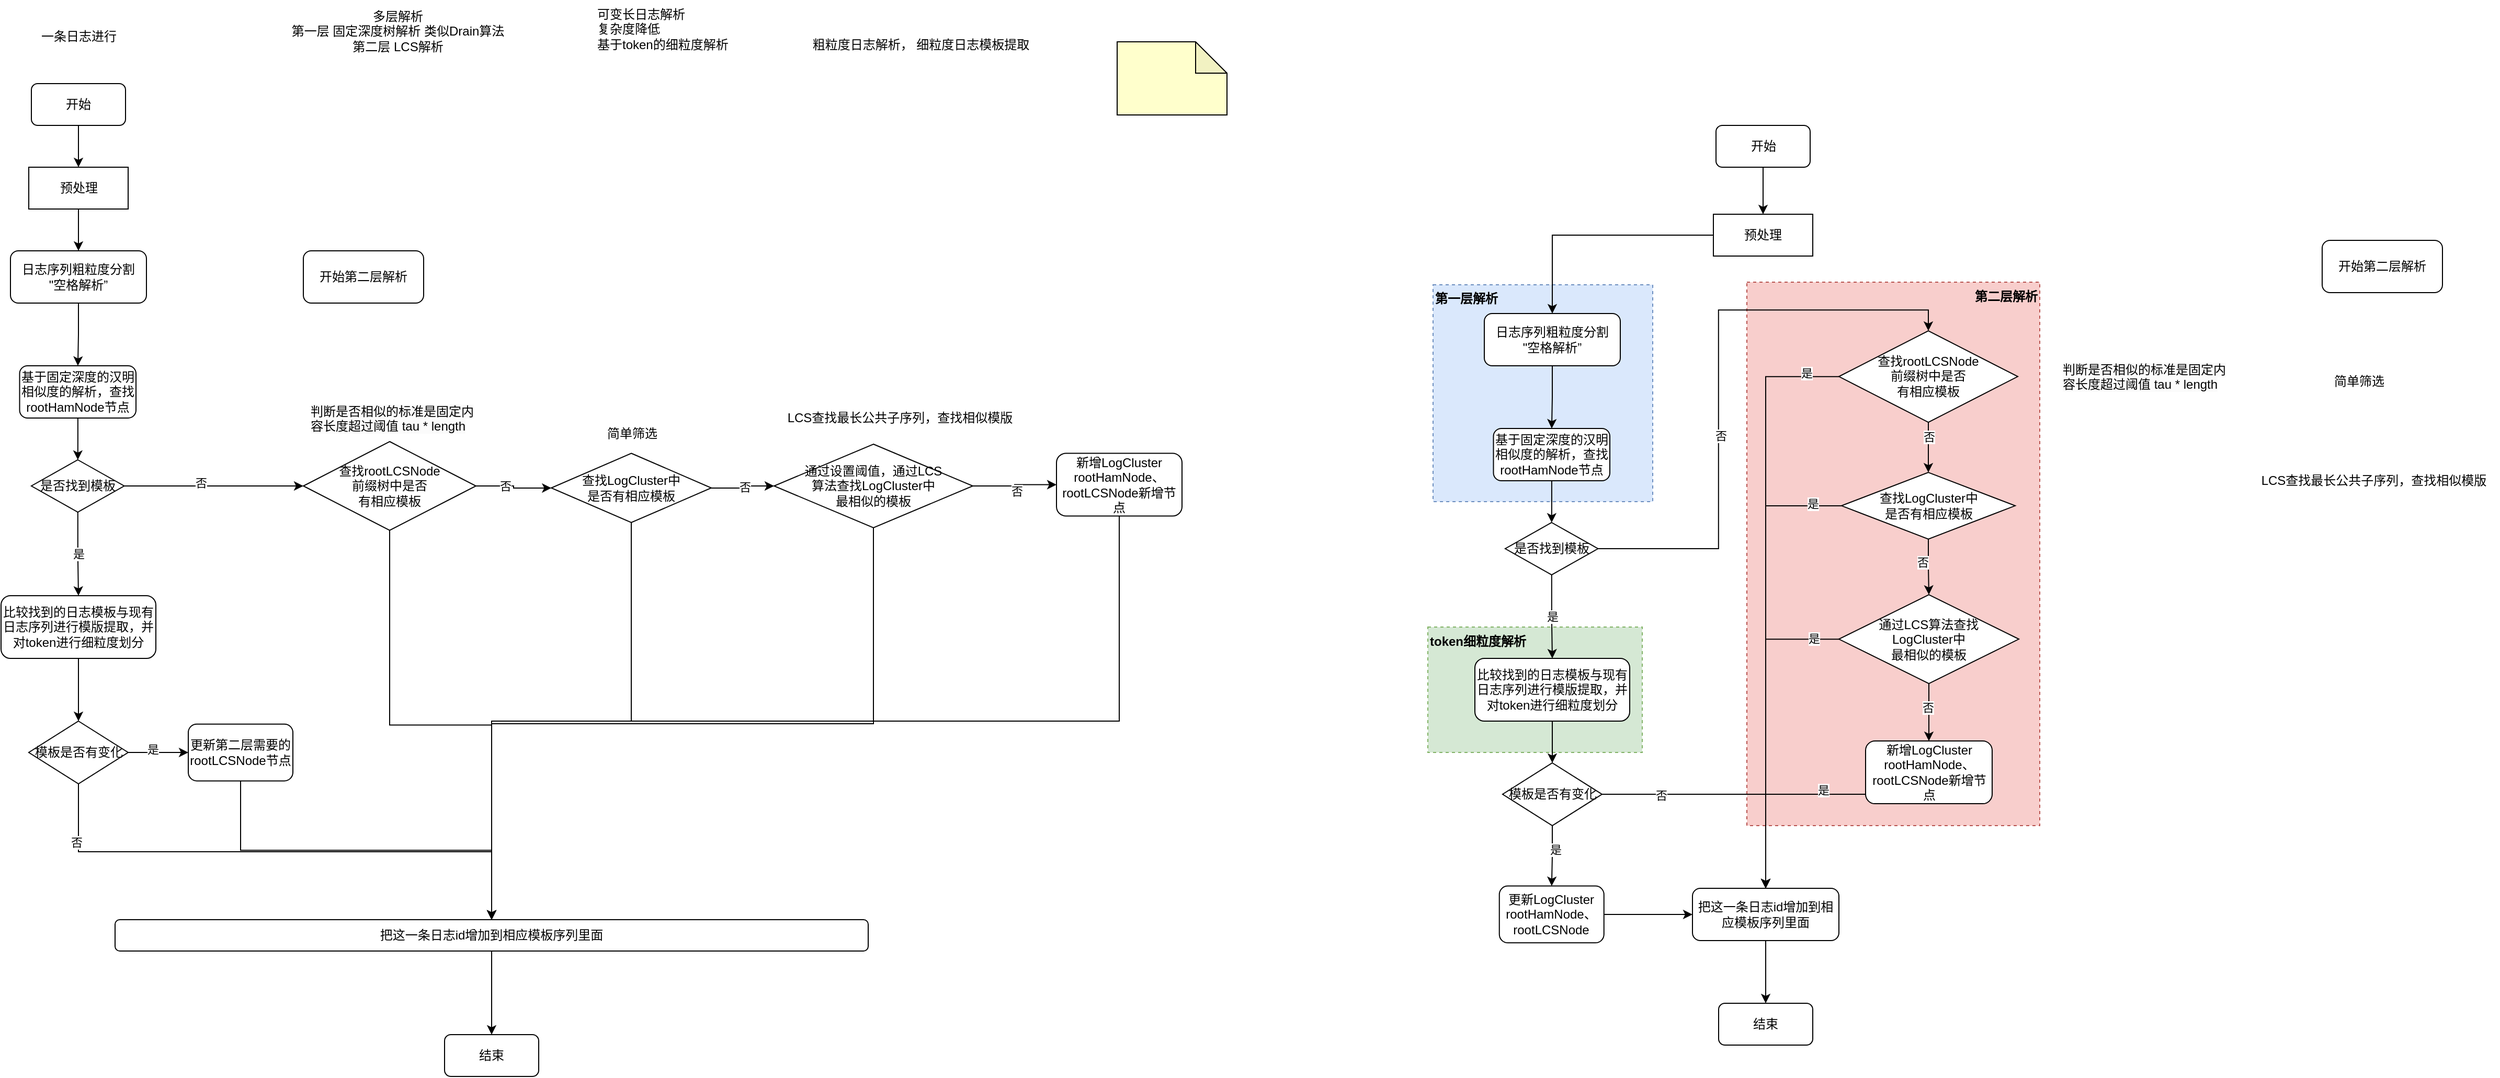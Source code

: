 <mxfile version="26.0.2">
  <diagram name="第 1 页" id="F_NSMGxIzK2aPqWop-WH">
    <mxGraphModel dx="1948" dy="1000" grid="1" gridSize="10" guides="1" tooltips="1" connect="1" arrows="1" fold="1" page="1" pageScale="1" pageWidth="827" pageHeight="1169" math="0" shadow="0">
      <root>
        <mxCell id="0" />
        <mxCell id="1" parent="0" />
        <mxCell id="ZSUmyzXB2fES_6F9nTxg-144" value="&lt;div style=&quot;&quot;&gt;token细粒度解析&lt;/div&gt;" style="rounded=0;whiteSpace=wrap;html=1;align=left;shadow=0;labelPosition=center;verticalLabelPosition=middle;verticalAlign=top;fontStyle=1;textShadow=0;horizontal=1;fillColor=#d5e8d4;strokeColor=#82b366;dashed=1;" vertex="1" parent="1">
          <mxGeometry x="1485" y="600" width="205" height="120" as="geometry" />
        </mxCell>
        <mxCell id="ZSUmyzXB2fES_6F9nTxg-143" value="&lt;div style=&quot;&quot;&gt;&lt;span style=&quot;background-color: transparent; color: light-dark(rgb(0, 0, 0), rgb(255, 255, 255));&quot;&gt;第二层解析&lt;/span&gt;&lt;/div&gt;" style="rounded=0;whiteSpace=wrap;html=1;align=right;shadow=0;labelPosition=center;verticalLabelPosition=middle;verticalAlign=top;fontStyle=1;textShadow=0;horizontal=1;fillColor=#f8cecc;strokeColor=#b85450;dashed=1;" vertex="1" parent="1">
          <mxGeometry x="1790" y="270" width="280" height="520" as="geometry" />
        </mxCell>
        <mxCell id="ZSUmyzXB2fES_6F9nTxg-142" value="&lt;div style=&quot;&quot;&gt;&lt;span style=&quot;background-color: transparent; color: light-dark(rgb(0, 0, 0), rgb(255, 255, 255));&quot;&gt;第一层解析&lt;/span&gt;&lt;/div&gt;" style="rounded=0;whiteSpace=wrap;html=1;align=left;shadow=0;labelPosition=center;verticalLabelPosition=middle;verticalAlign=top;fontStyle=1;textShadow=0;horizontal=1;fillColor=#dae8fc;strokeColor=#6c8ebf;gradientColor=none;dashed=1;" vertex="1" parent="1">
          <mxGeometry x="1490" y="272.44" width="210" height="207.56" as="geometry" />
        </mxCell>
        <mxCell id="ZSUmyzXB2fES_6F9nTxg-10" value="" style="edgeStyle=orthogonalEdgeStyle;rounded=0;orthogonalLoop=1;jettySize=auto;html=1;" edge="1" parent="1" source="mXxrbGlmwr1-6T_xw9jQ-14" target="mXxrbGlmwr1-6T_xw9jQ-15">
          <mxGeometry relative="1" as="geometry" />
        </mxCell>
        <mxCell id="mXxrbGlmwr1-6T_xw9jQ-14" value="开始" style="rounded=1;whiteSpace=wrap;html=1;" parent="1" vertex="1">
          <mxGeometry x="150" y="80" width="90" height="40" as="geometry" />
        </mxCell>
        <mxCell id="ZSUmyzXB2fES_6F9nTxg-11" value="" style="edgeStyle=orthogonalEdgeStyle;rounded=0;orthogonalLoop=1;jettySize=auto;html=1;" edge="1" parent="1" source="mXxrbGlmwr1-6T_xw9jQ-15" target="mXxrbGlmwr1-6T_xw9jQ-17">
          <mxGeometry relative="1" as="geometry" />
        </mxCell>
        <mxCell id="mXxrbGlmwr1-6T_xw9jQ-15" value="预处理" style="rounded=0;whiteSpace=wrap;html=1;" parent="1" vertex="1">
          <mxGeometry x="147.5" y="160" width="95" height="40" as="geometry" />
        </mxCell>
        <mxCell id="ZSUmyzXB2fES_6F9nTxg-12" value="" style="edgeStyle=orthogonalEdgeStyle;rounded=0;orthogonalLoop=1;jettySize=auto;html=1;" edge="1" parent="1" source="mXxrbGlmwr1-6T_xw9jQ-17" target="mXxrbGlmwr1-6T_xw9jQ-18">
          <mxGeometry relative="1" as="geometry" />
        </mxCell>
        <mxCell id="mXxrbGlmwr1-6T_xw9jQ-17" value="日志序列粗粒度分割&lt;div&gt;&quot;空格解析”&lt;/div&gt;" style="rounded=1;whiteSpace=wrap;html=1;" parent="1" vertex="1">
          <mxGeometry x="130" y="240" width="130" height="50" as="geometry" />
        </mxCell>
        <mxCell id="ZSUmyzXB2fES_6F9nTxg-13" value="" style="edgeStyle=orthogonalEdgeStyle;rounded=0;orthogonalLoop=1;jettySize=auto;html=1;" edge="1" parent="1" source="mXxrbGlmwr1-6T_xw9jQ-18" target="ZSUmyzXB2fES_6F9nTxg-9">
          <mxGeometry relative="1" as="geometry" />
        </mxCell>
        <mxCell id="mXxrbGlmwr1-6T_xw9jQ-18" value="基于固定深度的汉明相似度的解析，查找rootHamNode节点" style="rounded=1;whiteSpace=wrap;html=1;" parent="1" vertex="1">
          <mxGeometry x="138.75" y="350" width="111.25" height="50" as="geometry" />
        </mxCell>
        <mxCell id="mXxrbGlmwr1-6T_xw9jQ-19" value="多层解析&lt;div&gt;第一层 固定深度树解析 类似Drain算法&lt;/div&gt;&lt;div&gt;第二层 LCS解析&lt;/div&gt;" style="text;html=1;align=center;verticalAlign=middle;resizable=0;points=[];autosize=1;strokeColor=none;fillColor=none;" parent="1" vertex="1">
          <mxGeometry x="385" width="230" height="60" as="geometry" />
        </mxCell>
        <mxCell id="mXxrbGlmwr1-6T_xw9jQ-20" value="&lt;div&gt;&lt;div&gt;&lt;div&gt;&lt;div&gt;&lt;br&gt;&lt;/div&gt;&lt;/div&gt;&lt;/div&gt;&lt;/div&gt;" style="text;html=1;align=center;verticalAlign=middle;resizable=0;points=[];autosize=1;strokeColor=none;fillColor=none;" parent="1" vertex="1">
          <mxGeometry x="707" y="210" width="20" height="30" as="geometry" />
        </mxCell>
        <mxCell id="ZSUmyzXB2fES_6F9nTxg-2" value="&lt;div&gt;&lt;div&gt;可变长日志解析&lt;/div&gt;&lt;div&gt;复杂度降低&lt;/div&gt;&lt;/div&gt;基于token的细粒度解析&lt;div&gt;&lt;br&gt;&lt;/div&gt;" style="text;html=1;align=left;verticalAlign=middle;resizable=0;points=[];autosize=1;strokeColor=none;fillColor=none;" vertex="1" parent="1">
          <mxGeometry x="688.5" width="150" height="70" as="geometry" />
        </mxCell>
        <mxCell id="ZSUmyzXB2fES_6F9nTxg-6" value="&lt;div style=&quot;background-color: rgb(255, 255, 255); color: rgb(8, 8, 8);&quot;&gt;&lt;pre style=&quot;&quot;&gt;&lt;div style=&quot;color: light-dark(rgb(8, 8, 8), rgb(230, 230, 230)); font-family: &amp;quot;JetBrains Mono&amp;quot;, monospace; font-size: 9.8pt; text-align: left;&quot;&gt;&lt;br&gt;&lt;/div&gt;&lt;/pre&gt;&lt;/div&gt;" style="text;html=1;align=center;verticalAlign=middle;resizable=0;points=[];autosize=1;strokeColor=none;fillColor=none;" vertex="1" parent="1">
          <mxGeometry x="620" y="218" width="20" height="50" as="geometry" />
        </mxCell>
        <mxCell id="ZSUmyzXB2fES_6F9nTxg-15" value="是" style="edgeStyle=orthogonalEdgeStyle;rounded=0;orthogonalLoop=1;jettySize=auto;html=1;" edge="1" parent="1" source="ZSUmyzXB2fES_6F9nTxg-9" target="ZSUmyzXB2fES_6F9nTxg-14">
          <mxGeometry relative="1" as="geometry" />
        </mxCell>
        <mxCell id="ZSUmyzXB2fES_6F9nTxg-39" style="edgeStyle=orthogonalEdgeStyle;rounded=0;orthogonalLoop=1;jettySize=auto;html=1;" edge="1" parent="1" source="ZSUmyzXB2fES_6F9nTxg-9" target="ZSUmyzXB2fES_6F9nTxg-29">
          <mxGeometry relative="1" as="geometry" />
        </mxCell>
        <mxCell id="ZSUmyzXB2fES_6F9nTxg-49" value="否" style="edgeLabel;html=1;align=center;verticalAlign=middle;resizable=0;points=[];" vertex="1" connectable="0" parent="ZSUmyzXB2fES_6F9nTxg-39">
          <mxGeometry x="-0.148" y="3" relative="1" as="geometry">
            <mxPoint as="offset" />
          </mxGeometry>
        </mxCell>
        <mxCell id="ZSUmyzXB2fES_6F9nTxg-9" value="是否找到模板" style="rhombus;whiteSpace=wrap;html=1;" vertex="1" parent="1">
          <mxGeometry x="150" y="440" width="88.75" height="50" as="geometry" />
        </mxCell>
        <mxCell id="ZSUmyzXB2fES_6F9nTxg-18" value="" style="edgeStyle=orthogonalEdgeStyle;rounded=0;orthogonalLoop=1;jettySize=auto;html=1;" edge="1" parent="1" source="ZSUmyzXB2fES_6F9nTxg-14" target="ZSUmyzXB2fES_6F9nTxg-17">
          <mxGeometry relative="1" as="geometry" />
        </mxCell>
        <mxCell id="ZSUmyzXB2fES_6F9nTxg-14" value="比较找到的日志模板与现有日志序列进行模版提取，并对token进行细粒度划分" style="rounded=1;whiteSpace=wrap;html=1;" vertex="1" parent="1">
          <mxGeometry x="121" y="570" width="148" height="60" as="geometry" />
        </mxCell>
        <mxCell id="ZSUmyzXB2fES_6F9nTxg-16" value="开始第二层解析" style="rounded=1;whiteSpace=wrap;html=1;" vertex="1" parent="1">
          <mxGeometry x="410" y="240" width="115" height="50" as="geometry" />
        </mxCell>
        <mxCell id="ZSUmyzXB2fES_6F9nTxg-23" value="" style="edgeStyle=orthogonalEdgeStyle;rounded=0;orthogonalLoop=1;jettySize=auto;html=1;" edge="1" parent="1" source="ZSUmyzXB2fES_6F9nTxg-17" target="ZSUmyzXB2fES_6F9nTxg-22">
          <mxGeometry relative="1" as="geometry" />
        </mxCell>
        <mxCell id="ZSUmyzXB2fES_6F9nTxg-65" value="是" style="edgeLabel;html=1;align=center;verticalAlign=middle;resizable=0;points=[];" vertex="1" connectable="0" parent="ZSUmyzXB2fES_6F9nTxg-23">
          <mxGeometry x="-0.207" y="3" relative="1" as="geometry">
            <mxPoint as="offset" />
          </mxGeometry>
        </mxCell>
        <mxCell id="ZSUmyzXB2fES_6F9nTxg-36" style="edgeStyle=orthogonalEdgeStyle;rounded=0;orthogonalLoop=1;jettySize=auto;html=1;entryX=0.5;entryY=0;entryDx=0;entryDy=0;" edge="1" parent="1" source="ZSUmyzXB2fES_6F9nTxg-17" target="ZSUmyzXB2fES_6F9nTxg-19">
          <mxGeometry relative="1" as="geometry" />
        </mxCell>
        <mxCell id="ZSUmyzXB2fES_6F9nTxg-37" value="否" style="edgeLabel;html=1;align=center;verticalAlign=middle;resizable=0;points=[];" vertex="1" connectable="0" parent="ZSUmyzXB2fES_6F9nTxg-36">
          <mxGeometry x="-0.787" y="-2" relative="1" as="geometry">
            <mxPoint as="offset" />
          </mxGeometry>
        </mxCell>
        <mxCell id="ZSUmyzXB2fES_6F9nTxg-17" value="模板是否有变化" style="rhombus;whiteSpace=wrap;html=1;" vertex="1" parent="1">
          <mxGeometry x="147.5" y="690" width="95" height="60" as="geometry" />
        </mxCell>
        <mxCell id="ZSUmyzXB2fES_6F9nTxg-58" value="" style="edgeStyle=orthogonalEdgeStyle;rounded=0;orthogonalLoop=1;jettySize=auto;html=1;" edge="1" parent="1" source="ZSUmyzXB2fES_6F9nTxg-19" target="ZSUmyzXB2fES_6F9nTxg-57">
          <mxGeometry relative="1" as="geometry" />
        </mxCell>
        <mxCell id="ZSUmyzXB2fES_6F9nTxg-19" value="把这一条日志id增加到相应模板序列里面" style="rounded=1;whiteSpace=wrap;html=1;" vertex="1" parent="1">
          <mxGeometry x="230" y="880" width="720" height="30" as="geometry" />
        </mxCell>
        <mxCell id="ZSUmyzXB2fES_6F9nTxg-60" style="edgeStyle=orthogonalEdgeStyle;rounded=0;orthogonalLoop=1;jettySize=auto;html=1;entryX=0.5;entryY=0;entryDx=0;entryDy=0;" edge="1" parent="1" source="ZSUmyzXB2fES_6F9nTxg-22" target="ZSUmyzXB2fES_6F9nTxg-19">
          <mxGeometry relative="1" as="geometry" />
        </mxCell>
        <mxCell id="ZSUmyzXB2fES_6F9nTxg-22" value="更新第二层需要的&lt;div&gt;rootLCSNode节点&lt;/div&gt;" style="rounded=1;whiteSpace=wrap;html=1;" vertex="1" parent="1">
          <mxGeometry x="300" y="692.82" width="100" height="54.37" as="geometry" />
        </mxCell>
        <mxCell id="ZSUmyzXB2fES_6F9nTxg-41" value="" style="edgeStyle=orthogonalEdgeStyle;rounded=0;orthogonalLoop=1;jettySize=auto;html=1;" edge="1" parent="1" source="ZSUmyzXB2fES_6F9nTxg-29" target="ZSUmyzXB2fES_6F9nTxg-30">
          <mxGeometry relative="1" as="geometry" />
        </mxCell>
        <mxCell id="ZSUmyzXB2fES_6F9nTxg-50" value="否" style="edgeLabel;html=1;align=center;verticalAlign=middle;resizable=0;points=[];" vertex="1" connectable="0" parent="ZSUmyzXB2fES_6F9nTxg-41">
          <mxGeometry x="-0.258" relative="1" as="geometry">
            <mxPoint as="offset" />
          </mxGeometry>
        </mxCell>
        <mxCell id="ZSUmyzXB2fES_6F9nTxg-61" style="edgeStyle=orthogonalEdgeStyle;rounded=0;orthogonalLoop=1;jettySize=auto;html=1;entryX=0.5;entryY=0;entryDx=0;entryDy=0;" edge="1" parent="1" source="ZSUmyzXB2fES_6F9nTxg-29" target="ZSUmyzXB2fES_6F9nTxg-19">
          <mxGeometry relative="1" as="geometry" />
        </mxCell>
        <mxCell id="ZSUmyzXB2fES_6F9nTxg-29" value="查找rootLCSNode&lt;div&gt;前缀树&lt;span style=&quot;background-color: transparent; color: light-dark(rgb(0, 0, 0), rgb(255, 255, 255));&quot;&gt;中是否&lt;/span&gt;&lt;/div&gt;&lt;div&gt;&lt;span style=&quot;background-color: transparent; color: light-dark(rgb(0, 0, 0), rgb(255, 255, 255));&quot;&gt;有相应模板&lt;/span&gt;&lt;/div&gt;" style="rhombus;whiteSpace=wrap;html=1;" vertex="1" parent="1">
          <mxGeometry x="410" y="422.5" width="165" height="85" as="geometry" />
        </mxCell>
        <mxCell id="ZSUmyzXB2fES_6F9nTxg-45" style="edgeStyle=orthogonalEdgeStyle;rounded=0;orthogonalLoop=1;jettySize=auto;html=1;entryX=0;entryY=0.5;entryDx=0;entryDy=0;" edge="1" parent="1" source="ZSUmyzXB2fES_6F9nTxg-30" target="ZSUmyzXB2fES_6F9nTxg-42">
          <mxGeometry relative="1" as="geometry" />
        </mxCell>
        <mxCell id="ZSUmyzXB2fES_6F9nTxg-51" value="否" style="edgeLabel;html=1;align=center;verticalAlign=middle;resizable=0;points=[];" vertex="1" connectable="0" parent="ZSUmyzXB2fES_6F9nTxg-45">
          <mxGeometry x="0.009" y="-2" relative="1" as="geometry">
            <mxPoint as="offset" />
          </mxGeometry>
        </mxCell>
        <mxCell id="ZSUmyzXB2fES_6F9nTxg-62" style="edgeStyle=orthogonalEdgeStyle;rounded=0;orthogonalLoop=1;jettySize=auto;html=1;entryX=0.5;entryY=0;entryDx=0;entryDy=0;" edge="1" parent="1" source="ZSUmyzXB2fES_6F9nTxg-30" target="ZSUmyzXB2fES_6F9nTxg-19">
          <mxGeometry relative="1" as="geometry" />
        </mxCell>
        <mxCell id="ZSUmyzXB2fES_6F9nTxg-30" value="查找LogCluster中&lt;div&gt;&lt;span style=&quot;background-color: transparent; color: light-dark(rgb(0, 0, 0), rgb(255, 255, 255));&quot;&gt;是否有相应模板&lt;/span&gt;&lt;/div&gt;" style="rhombus;whiteSpace=wrap;html=1;" vertex="1" parent="1">
          <mxGeometry x="647" y="433.75" width="153" height="66.25" as="geometry" />
        </mxCell>
        <mxCell id="ZSUmyzXB2fES_6F9nTxg-35" value="" style="shape=note;whiteSpace=wrap;html=1;backgroundOutline=1;darkOpacity=0.05;fillColor=#FFFFCC;" vertex="1" parent="1">
          <mxGeometry x="1188" y="40" width="105" height="70" as="geometry" />
        </mxCell>
        <mxCell id="ZSUmyzXB2fES_6F9nTxg-53" value="" style="edgeStyle=orthogonalEdgeStyle;rounded=0;orthogonalLoop=1;jettySize=auto;html=1;" edge="1" parent="1" source="ZSUmyzXB2fES_6F9nTxg-42" target="ZSUmyzXB2fES_6F9nTxg-52">
          <mxGeometry relative="1" as="geometry" />
        </mxCell>
        <mxCell id="ZSUmyzXB2fES_6F9nTxg-54" value="否" style="edgeLabel;html=1;align=center;verticalAlign=middle;resizable=0;points=[];" vertex="1" connectable="0" parent="ZSUmyzXB2fES_6F9nTxg-53">
          <mxGeometry x="-0.014" y="-5" relative="1" as="geometry">
            <mxPoint x="-3" y="5" as="offset" />
          </mxGeometry>
        </mxCell>
        <mxCell id="ZSUmyzXB2fES_6F9nTxg-63" style="edgeStyle=orthogonalEdgeStyle;rounded=0;orthogonalLoop=1;jettySize=auto;html=1;entryX=0.5;entryY=0;entryDx=0;entryDy=0;" edge="1" parent="1" source="ZSUmyzXB2fES_6F9nTxg-42" target="ZSUmyzXB2fES_6F9nTxg-19">
          <mxGeometry relative="1" as="geometry" />
        </mxCell>
        <mxCell id="ZSUmyzXB2fES_6F9nTxg-42" value="通过设置阈值，通过LCS&lt;div&gt;算法&lt;span style=&quot;background-color: transparent; color: light-dark(rgb(0, 0, 0), rgb(255, 255, 255));&quot;&gt;查找LogCluster中&lt;/span&gt;&lt;div&gt;&lt;div&gt;&lt;span style=&quot;background-color: transparent; color: light-dark(rgb(0, 0, 0), rgb(255, 255, 255));&quot;&gt;最相似的模板&lt;/span&gt;&lt;/div&gt;&lt;/div&gt;&lt;/div&gt;" style="rhombus;whiteSpace=wrap;html=1;" vertex="1" parent="1">
          <mxGeometry x="860" y="425" width="190" height="80" as="geometry" />
        </mxCell>
        <mxCell id="ZSUmyzXB2fES_6F9nTxg-43" value="简单筛选" style="text;html=1;align=center;verticalAlign=middle;resizable=0;points=[];autosize=1;strokeColor=none;fillColor=none;" vertex="1" parent="1">
          <mxGeometry x="688.5" y="400" width="70" height="30" as="geometry" />
        </mxCell>
        <mxCell id="ZSUmyzXB2fES_6F9nTxg-44" value="&lt;span style=&quot;color: rgb(0, 0, 0); font-family: Helvetica; font-size: 12px; font-style: normal; font-variant-ligatures: normal; font-variant-caps: normal; font-weight: 400; letter-spacing: normal; orphans: 2; text-align: center; text-indent: 0px; text-transform: none; widows: 2; word-spacing: 0px; -webkit-text-stroke-width: 0px; white-space: normal; background-color: rgb(251, 251, 251); text-decoration-thickness: initial; text-decoration-style: initial; text-decoration-color: initial; display: inline !important; float: none;&quot;&gt;判断是否相似的标准是固定内容长度超过阈值 tau * length&lt;/span&gt;" style="text;whiteSpace=wrap;html=1;" vertex="1" parent="1">
          <mxGeometry x="415" y="380" width="160" height="40" as="geometry" />
        </mxCell>
        <mxCell id="ZSUmyzXB2fES_6F9nTxg-46" value="LCS查找最长公共子序列，查找相似模版" style="text;html=1;align=center;verticalAlign=middle;resizable=0;points=[];autosize=1;strokeColor=none;fillColor=none;" vertex="1" parent="1">
          <mxGeometry x="860" y="385" width="240" height="30" as="geometry" />
        </mxCell>
        <mxCell id="ZSUmyzXB2fES_6F9nTxg-64" style="edgeStyle=orthogonalEdgeStyle;rounded=0;orthogonalLoop=1;jettySize=auto;html=1;entryX=0.5;entryY=0;entryDx=0;entryDy=0;" edge="1" parent="1" source="ZSUmyzXB2fES_6F9nTxg-52" target="ZSUmyzXB2fES_6F9nTxg-19">
          <mxGeometry relative="1" as="geometry">
            <mxPoint x="620" y="870" as="targetPoint" />
            <Array as="points">
              <mxPoint x="1190" y="690" />
              <mxPoint x="590" y="690" />
            </Array>
          </mxGeometry>
        </mxCell>
        <mxCell id="ZSUmyzXB2fES_6F9nTxg-52" value="新增LogCluster&lt;div&gt;rootHamNode、rootLCSNode新增节点&lt;/div&gt;" style="rounded=1;whiteSpace=wrap;html=1;" vertex="1" parent="1">
          <mxGeometry x="1130" y="433.75" width="120" height="60" as="geometry" />
        </mxCell>
        <mxCell id="ZSUmyzXB2fES_6F9nTxg-57" value="结束" style="rounded=1;whiteSpace=wrap;html=1;" vertex="1" parent="1">
          <mxGeometry x="545" y="990" width="90" height="40" as="geometry" />
        </mxCell>
        <mxCell id="ZSUmyzXB2fES_6F9nTxg-59" value="粗粒度日志解析， 细粒度日志模板提取" style="text;html=1;align=center;verticalAlign=middle;resizable=0;points=[];autosize=1;strokeColor=none;fillColor=none;" vertex="1" parent="1">
          <mxGeometry x="885" y="28" width="230" height="30" as="geometry" />
        </mxCell>
        <mxCell id="ZSUmyzXB2fES_6F9nTxg-66" value="一条日志进行" style="text;html=1;align=center;verticalAlign=middle;resizable=0;points=[];autosize=1;strokeColor=none;fillColor=none;" vertex="1" parent="1">
          <mxGeometry x="145" y="20" width="100" height="30" as="geometry" />
        </mxCell>
        <mxCell id="ZSUmyzXB2fES_6F9nTxg-68" value="" style="edgeStyle=orthogonalEdgeStyle;rounded=0;orthogonalLoop=1;jettySize=auto;html=1;" edge="1" parent="1" source="ZSUmyzXB2fES_6F9nTxg-69" target="ZSUmyzXB2fES_6F9nTxg-71">
          <mxGeometry relative="1" as="geometry" />
        </mxCell>
        <mxCell id="ZSUmyzXB2fES_6F9nTxg-69" value="开始" style="rounded=1;whiteSpace=wrap;html=1;" vertex="1" parent="1">
          <mxGeometry x="1760.5" y="120" width="90" height="40" as="geometry" />
        </mxCell>
        <mxCell id="ZSUmyzXB2fES_6F9nTxg-70" value="" style="edgeStyle=orthogonalEdgeStyle;rounded=0;orthogonalLoop=1;jettySize=auto;html=1;" edge="1" parent="1" source="ZSUmyzXB2fES_6F9nTxg-71" target="ZSUmyzXB2fES_6F9nTxg-73">
          <mxGeometry relative="1" as="geometry" />
        </mxCell>
        <mxCell id="ZSUmyzXB2fES_6F9nTxg-71" value="预处理" style="rounded=0;whiteSpace=wrap;html=1;" vertex="1" parent="1">
          <mxGeometry x="1758" y="205" width="95" height="40" as="geometry" />
        </mxCell>
        <mxCell id="ZSUmyzXB2fES_6F9nTxg-72" value="" style="edgeStyle=orthogonalEdgeStyle;rounded=0;orthogonalLoop=1;jettySize=auto;html=1;" edge="1" parent="1" source="ZSUmyzXB2fES_6F9nTxg-73" target="ZSUmyzXB2fES_6F9nTxg-75">
          <mxGeometry relative="1" as="geometry" />
        </mxCell>
        <mxCell id="ZSUmyzXB2fES_6F9nTxg-73" value="日志序列粗粒度分割&lt;div&gt;&quot;空格解析”&lt;/div&gt;" style="rounded=1;whiteSpace=wrap;html=1;" vertex="1" parent="1">
          <mxGeometry x="1539" y="300" width="130" height="50" as="geometry" />
        </mxCell>
        <mxCell id="ZSUmyzXB2fES_6F9nTxg-74" value="" style="edgeStyle=orthogonalEdgeStyle;rounded=0;orthogonalLoop=1;jettySize=auto;html=1;" edge="1" parent="1" source="ZSUmyzXB2fES_6F9nTxg-75" target="ZSUmyzXB2fES_6F9nTxg-81">
          <mxGeometry relative="1" as="geometry" />
        </mxCell>
        <mxCell id="ZSUmyzXB2fES_6F9nTxg-75" value="基于固定深度的汉明相似度的解析，查找rootHamNode节点" style="rounded=1;whiteSpace=wrap;html=1;" vertex="1" parent="1">
          <mxGeometry x="1547.75" y="410" width="111.25" height="50" as="geometry" />
        </mxCell>
        <mxCell id="ZSUmyzXB2fES_6F9nTxg-76" value="&lt;div&gt;&lt;div&gt;&lt;div&gt;&lt;div&gt;&lt;br&gt;&lt;/div&gt;&lt;/div&gt;&lt;/div&gt;&lt;/div&gt;" style="text;html=1;align=center;verticalAlign=middle;resizable=0;points=[];autosize=1;strokeColor=none;fillColor=none;" vertex="1" parent="1">
          <mxGeometry x="2116" y="270" width="20" height="30" as="geometry" />
        </mxCell>
        <mxCell id="ZSUmyzXB2fES_6F9nTxg-77" value="&lt;div style=&quot;background-color: rgb(255, 255, 255); color: rgb(8, 8, 8);&quot;&gt;&lt;pre style=&quot;&quot;&gt;&lt;div style=&quot;color: light-dark(rgb(8, 8, 8), rgb(230, 230, 230)); font-family: &amp;quot;JetBrains Mono&amp;quot;, monospace; font-size: 9.8pt; text-align: left;&quot;&gt;&lt;br&gt;&lt;/div&gt;&lt;/pre&gt;&lt;/div&gt;" style="text;html=1;align=center;verticalAlign=middle;resizable=0;points=[];autosize=1;strokeColor=none;fillColor=none;" vertex="1" parent="1">
          <mxGeometry x="2031.5" y="402.06" width="20" height="50" as="geometry" />
        </mxCell>
        <mxCell id="ZSUmyzXB2fES_6F9nTxg-78" value="是" style="edgeStyle=orthogonalEdgeStyle;rounded=0;orthogonalLoop=1;jettySize=auto;html=1;" edge="1" parent="1" source="ZSUmyzXB2fES_6F9nTxg-81" target="ZSUmyzXB2fES_6F9nTxg-83">
          <mxGeometry relative="1" as="geometry" />
        </mxCell>
        <mxCell id="ZSUmyzXB2fES_6F9nTxg-138" style="edgeStyle=orthogonalEdgeStyle;rounded=0;orthogonalLoop=1;jettySize=auto;html=1;exitX=1;exitY=0.5;exitDx=0;exitDy=0;entryX=0.5;entryY=0;entryDx=0;entryDy=0;" edge="1" parent="1" source="ZSUmyzXB2fES_6F9nTxg-81" target="ZSUmyzXB2fES_6F9nTxg-97">
          <mxGeometry relative="1" as="geometry" />
        </mxCell>
        <mxCell id="ZSUmyzXB2fES_6F9nTxg-139" value="否" style="edgeLabel;html=1;align=center;verticalAlign=middle;resizable=0;points=[];" vertex="1" connectable="0" parent="ZSUmyzXB2fES_6F9nTxg-138">
          <mxGeometry x="-0.213" y="-2" relative="1" as="geometry">
            <mxPoint y="-1" as="offset" />
          </mxGeometry>
        </mxCell>
        <mxCell id="ZSUmyzXB2fES_6F9nTxg-81" value="是否找到模板" style="rhombus;whiteSpace=wrap;html=1;" vertex="1" parent="1">
          <mxGeometry x="1559" y="500" width="88.75" height="50" as="geometry" />
        </mxCell>
        <mxCell id="ZSUmyzXB2fES_6F9nTxg-82" value="" style="edgeStyle=orthogonalEdgeStyle;rounded=0;orthogonalLoop=1;jettySize=auto;html=1;" edge="1" parent="1" source="ZSUmyzXB2fES_6F9nTxg-83" target="ZSUmyzXB2fES_6F9nTxg-89">
          <mxGeometry relative="1" as="geometry" />
        </mxCell>
        <mxCell id="ZSUmyzXB2fES_6F9nTxg-83" value="比较找到的日志模板与现有日志序列进行模版提取，并对token进行细粒度划分" style="rounded=1;whiteSpace=wrap;html=1;" vertex="1" parent="1">
          <mxGeometry x="1530" y="630" width="148" height="60" as="geometry" />
        </mxCell>
        <mxCell id="ZSUmyzXB2fES_6F9nTxg-84" value="开始第二层解析" style="rounded=1;whiteSpace=wrap;html=1;" vertex="1" parent="1">
          <mxGeometry x="2340" y="230" width="115" height="50" as="geometry" />
        </mxCell>
        <mxCell id="ZSUmyzXB2fES_6F9nTxg-85" value="" style="edgeStyle=orthogonalEdgeStyle;rounded=0;orthogonalLoop=1;jettySize=auto;html=1;" edge="1" parent="1" source="ZSUmyzXB2fES_6F9nTxg-89" target="ZSUmyzXB2fES_6F9nTxg-93">
          <mxGeometry relative="1" as="geometry" />
        </mxCell>
        <mxCell id="ZSUmyzXB2fES_6F9nTxg-86" value="是" style="edgeLabel;html=1;align=center;verticalAlign=middle;resizable=0;points=[];" vertex="1" connectable="0" parent="ZSUmyzXB2fES_6F9nTxg-85">
          <mxGeometry x="-0.207" y="3" relative="1" as="geometry">
            <mxPoint as="offset" />
          </mxGeometry>
        </mxCell>
        <mxCell id="ZSUmyzXB2fES_6F9nTxg-123" value="" style="edgeStyle=orthogonalEdgeStyle;rounded=0;orthogonalLoop=1;jettySize=auto;html=1;" edge="1" parent="1" source="ZSUmyzXB2fES_6F9nTxg-89" target="ZSUmyzXB2fES_6F9nTxg-91">
          <mxGeometry relative="1" as="geometry" />
        </mxCell>
        <mxCell id="ZSUmyzXB2fES_6F9nTxg-141" value="否" style="edgeLabel;html=1;align=center;verticalAlign=middle;resizable=0;points=[];" vertex="1" connectable="0" parent="ZSUmyzXB2fES_6F9nTxg-123">
          <mxGeometry x="-0.54" y="-1" relative="1" as="geometry">
            <mxPoint as="offset" />
          </mxGeometry>
        </mxCell>
        <mxCell id="ZSUmyzXB2fES_6F9nTxg-89" value="模板是否有变化" style="rhombus;whiteSpace=wrap;html=1;" vertex="1" parent="1">
          <mxGeometry x="1556.5" y="730" width="95" height="60" as="geometry" />
        </mxCell>
        <mxCell id="ZSUmyzXB2fES_6F9nTxg-137" value="" style="edgeStyle=orthogonalEdgeStyle;rounded=0;orthogonalLoop=1;jettySize=auto;html=1;" edge="1" parent="1" source="ZSUmyzXB2fES_6F9nTxg-91" target="ZSUmyzXB2fES_6F9nTxg-111">
          <mxGeometry relative="1" as="geometry" />
        </mxCell>
        <mxCell id="ZSUmyzXB2fES_6F9nTxg-91" value="把这一条日志id增加到相应模板序列里面" style="rounded=1;whiteSpace=wrap;html=1;" vertex="1" parent="1">
          <mxGeometry x="1738" y="850" width="140" height="50" as="geometry" />
        </mxCell>
        <mxCell id="ZSUmyzXB2fES_6F9nTxg-136" value="" style="edgeStyle=orthogonalEdgeStyle;rounded=0;orthogonalLoop=1;jettySize=auto;html=1;" edge="1" parent="1" source="ZSUmyzXB2fES_6F9nTxg-93" target="ZSUmyzXB2fES_6F9nTxg-91">
          <mxGeometry relative="1" as="geometry" />
        </mxCell>
        <mxCell id="ZSUmyzXB2fES_6F9nTxg-93" value="更新LogCluster&lt;div&gt;rootHamNode、rootLCSNode&lt;/div&gt;" style="rounded=1;whiteSpace=wrap;html=1;" vertex="1" parent="1">
          <mxGeometry x="1553.37" y="847.81" width="100" height="54.37" as="geometry" />
        </mxCell>
        <mxCell id="ZSUmyzXB2fES_6F9nTxg-113" value="" style="edgeStyle=orthogonalEdgeStyle;rounded=0;orthogonalLoop=1;jettySize=auto;html=1;" edge="1" parent="1" source="ZSUmyzXB2fES_6F9nTxg-97" target="ZSUmyzXB2fES_6F9nTxg-101">
          <mxGeometry relative="1" as="geometry" />
        </mxCell>
        <mxCell id="ZSUmyzXB2fES_6F9nTxg-116" value="否" style="edgeLabel;html=1;align=center;verticalAlign=middle;resizable=0;points=[];" vertex="1" connectable="0" parent="ZSUmyzXB2fES_6F9nTxg-113">
          <mxGeometry x="-0.422" relative="1" as="geometry">
            <mxPoint as="offset" />
          </mxGeometry>
        </mxCell>
        <mxCell id="ZSUmyzXB2fES_6F9nTxg-125" style="edgeStyle=orthogonalEdgeStyle;rounded=0;orthogonalLoop=1;jettySize=auto;html=1;entryX=0.5;entryY=0;entryDx=0;entryDy=0;" edge="1" parent="1" source="ZSUmyzXB2fES_6F9nTxg-97" target="ZSUmyzXB2fES_6F9nTxg-91">
          <mxGeometry relative="1" as="geometry">
            <Array as="points">
              <mxPoint x="1808" y="360" />
            </Array>
          </mxGeometry>
        </mxCell>
        <mxCell id="ZSUmyzXB2fES_6F9nTxg-132" value="是" style="edgeLabel;html=1;align=center;verticalAlign=middle;resizable=0;points=[];" vertex="1" connectable="0" parent="ZSUmyzXB2fES_6F9nTxg-125">
          <mxGeometry x="-0.888" y="-4" relative="1" as="geometry">
            <mxPoint as="offset" />
          </mxGeometry>
        </mxCell>
        <mxCell id="ZSUmyzXB2fES_6F9nTxg-97" value="查找rootLCSNode&lt;div&gt;前缀树&lt;span style=&quot;background-color: transparent; color: light-dark(rgb(0, 0, 0), rgb(255, 255, 255));&quot;&gt;中是否&lt;/span&gt;&lt;/div&gt;&lt;div&gt;&lt;span style=&quot;background-color: transparent; color: light-dark(rgb(0, 0, 0), rgb(255, 255, 255));&quot;&gt;有相应模板&lt;/span&gt;&lt;/div&gt;" style="rhombus;whiteSpace=wrap;html=1;" vertex="1" parent="1">
          <mxGeometry x="1878" y="316.56" width="171" height="87.5" as="geometry" />
        </mxCell>
        <mxCell id="ZSUmyzXB2fES_6F9nTxg-114" value="" style="edgeStyle=orthogonalEdgeStyle;rounded=0;orthogonalLoop=1;jettySize=auto;html=1;" edge="1" parent="1" source="ZSUmyzXB2fES_6F9nTxg-101" target="ZSUmyzXB2fES_6F9nTxg-105">
          <mxGeometry relative="1" as="geometry" />
        </mxCell>
        <mxCell id="ZSUmyzXB2fES_6F9nTxg-117" value="否" style="edgeLabel;html=1;align=center;verticalAlign=middle;resizable=0;points=[];" vertex="1" connectable="0" parent="ZSUmyzXB2fES_6F9nTxg-114">
          <mxGeometry x="-0.037" y="-3" relative="1" as="geometry">
            <mxPoint x="-3" y="-4" as="offset" />
          </mxGeometry>
        </mxCell>
        <mxCell id="ZSUmyzXB2fES_6F9nTxg-127" style="edgeStyle=orthogonalEdgeStyle;rounded=0;orthogonalLoop=1;jettySize=auto;html=1;entryX=0.5;entryY=0;entryDx=0;entryDy=0;" edge="1" parent="1" source="ZSUmyzXB2fES_6F9nTxg-101" target="ZSUmyzXB2fES_6F9nTxg-91">
          <mxGeometry relative="1" as="geometry">
            <mxPoint x="1840" y="700" as="targetPoint" />
            <Array as="points">
              <mxPoint x="1808" y="484" />
            </Array>
          </mxGeometry>
        </mxCell>
        <mxCell id="ZSUmyzXB2fES_6F9nTxg-133" value="是" style="edgeLabel;html=1;align=center;verticalAlign=middle;resizable=0;points=[];" vertex="1" connectable="0" parent="ZSUmyzXB2fES_6F9nTxg-127">
          <mxGeometry x="-0.87" y="-2" relative="1" as="geometry">
            <mxPoint x="1" as="offset" />
          </mxGeometry>
        </mxCell>
        <mxCell id="ZSUmyzXB2fES_6F9nTxg-101" value="查找LogCluster中&lt;div&gt;&lt;span style=&quot;background-color: transparent; color: light-dark(rgb(0, 0, 0), rgb(255, 255, 255));&quot;&gt;是否有相应模板&lt;/span&gt;&lt;/div&gt;" style="rhombus;whiteSpace=wrap;html=1;" vertex="1" parent="1">
          <mxGeometry x="1880.5" y="452.06" width="166" height="63.75" as="geometry" />
        </mxCell>
        <mxCell id="ZSUmyzXB2fES_6F9nTxg-115" value="" style="edgeStyle=orthogonalEdgeStyle;rounded=0;orthogonalLoop=1;jettySize=auto;html=1;" edge="1" parent="1" source="ZSUmyzXB2fES_6F9nTxg-105" target="ZSUmyzXB2fES_6F9nTxg-110">
          <mxGeometry relative="1" as="geometry" />
        </mxCell>
        <mxCell id="ZSUmyzXB2fES_6F9nTxg-118" value="否" style="edgeLabel;html=1;align=center;verticalAlign=middle;resizable=0;points=[];" vertex="1" connectable="0" parent="ZSUmyzXB2fES_6F9nTxg-115">
          <mxGeometry x="-0.185" y="-1" relative="1" as="geometry">
            <mxPoint as="offset" />
          </mxGeometry>
        </mxCell>
        <mxCell id="ZSUmyzXB2fES_6F9nTxg-130" style="edgeStyle=orthogonalEdgeStyle;rounded=0;orthogonalLoop=1;jettySize=auto;html=1;entryX=0.5;entryY=0;entryDx=0;entryDy=0;" edge="1" parent="1" source="ZSUmyzXB2fES_6F9nTxg-105" target="ZSUmyzXB2fES_6F9nTxg-91">
          <mxGeometry relative="1" as="geometry">
            <Array as="points">
              <mxPoint x="1808" y="612" />
            </Array>
          </mxGeometry>
        </mxCell>
        <mxCell id="ZSUmyzXB2fES_6F9nTxg-134" value="是" style="edgeLabel;html=1;align=center;verticalAlign=middle;resizable=0;points=[];" vertex="1" connectable="0" parent="ZSUmyzXB2fES_6F9nTxg-130">
          <mxGeometry x="-0.846" y="-1" relative="1" as="geometry">
            <mxPoint as="offset" />
          </mxGeometry>
        </mxCell>
        <mxCell id="ZSUmyzXB2fES_6F9nTxg-105" value="通过LCS&lt;span style=&quot;background-color: transparent; color: light-dark(rgb(0, 0, 0), rgb(255, 255, 255));&quot;&gt;算法&lt;/span&gt;&lt;span style=&quot;background-color: transparent; color: light-dark(rgb(0, 0, 0), rgb(255, 255, 255));&quot;&gt;查找&lt;/span&gt;&lt;div&gt;&lt;span style=&quot;background-color: transparent; color: light-dark(rgb(0, 0, 0), rgb(255, 255, 255));&quot;&gt;LogCluster中&lt;/span&gt;&lt;div&gt;&lt;div&gt;&lt;div&gt;&lt;span style=&quot;background-color: transparent; color: light-dark(rgb(0, 0, 0), rgb(255, 255, 255));&quot;&gt;最相似的模板&lt;/span&gt;&lt;/div&gt;&lt;/div&gt;&lt;/div&gt;&lt;/div&gt;" style="rhombus;whiteSpace=wrap;html=1;" vertex="1" parent="1">
          <mxGeometry x="1878" y="569.06" width="172" height="85" as="geometry" />
        </mxCell>
        <mxCell id="ZSUmyzXB2fES_6F9nTxg-106" value="简单筛选" style="text;html=1;align=center;verticalAlign=middle;resizable=0;points=[];autosize=1;strokeColor=none;fillColor=none;" vertex="1" parent="1">
          <mxGeometry x="2340" y="350" width="70" height="30" as="geometry" />
        </mxCell>
        <mxCell id="ZSUmyzXB2fES_6F9nTxg-107" value="&lt;span style=&quot;color: rgb(0, 0, 0); font-family: Helvetica; font-size: 12px; font-style: normal; font-variant-ligatures: normal; font-variant-caps: normal; font-weight: 400; letter-spacing: normal; orphans: 2; text-align: center; text-indent: 0px; text-transform: none; widows: 2; word-spacing: 0px; -webkit-text-stroke-width: 0px; white-space: normal; background-color: rgb(251, 251, 251); text-decoration-thickness: initial; text-decoration-style: initial; text-decoration-color: initial; display: inline !important; float: none;&quot;&gt;判断是否相似的标准是固定内容长度超过阈值 tau * length&lt;/span&gt;" style="text;whiteSpace=wrap;html=1;" vertex="1" parent="1">
          <mxGeometry x="2090" y="340.31" width="160" height="40" as="geometry" />
        </mxCell>
        <mxCell id="ZSUmyzXB2fES_6F9nTxg-108" value="LCS查找最长公共子序列，查找相似模版" style="text;html=1;align=center;verticalAlign=middle;resizable=0;points=[];autosize=1;strokeColor=none;fillColor=none;" vertex="1" parent="1">
          <mxGeometry x="2269" y="445" width="240" height="30" as="geometry" />
        </mxCell>
        <mxCell id="ZSUmyzXB2fES_6F9nTxg-131" style="edgeStyle=orthogonalEdgeStyle;rounded=0;orthogonalLoop=1;jettySize=auto;html=1;entryX=0.5;entryY=0;entryDx=0;entryDy=0;" edge="1" parent="1" source="ZSUmyzXB2fES_6F9nTxg-110" target="ZSUmyzXB2fES_6F9nTxg-91">
          <mxGeometry relative="1" as="geometry">
            <mxPoint x="1810" y="700" as="targetPoint" />
            <Array as="points">
              <mxPoint x="1961" y="760" />
              <mxPoint x="1808" y="760" />
            </Array>
          </mxGeometry>
        </mxCell>
        <mxCell id="ZSUmyzXB2fES_6F9nTxg-135" value="是" style="edgeLabel;html=1;align=center;verticalAlign=middle;resizable=0;points=[];" vertex="1" connectable="0" parent="ZSUmyzXB2fES_6F9nTxg-131">
          <mxGeometry x="-0.559" y="-4" relative="1" as="geometry">
            <mxPoint as="offset" />
          </mxGeometry>
        </mxCell>
        <mxCell id="ZSUmyzXB2fES_6F9nTxg-110" value="新增LogCluster&lt;div&gt;rootHamNode、rootLCSNode新增节点&lt;/div&gt;" style="rounded=1;whiteSpace=wrap;html=1;" vertex="1" parent="1">
          <mxGeometry x="1903.5" y="709.06" width="121" height="60" as="geometry" />
        </mxCell>
        <mxCell id="ZSUmyzXB2fES_6F9nTxg-111" value="结束" style="rounded=1;whiteSpace=wrap;html=1;" vertex="1" parent="1">
          <mxGeometry x="1763" y="960" width="90" height="40" as="geometry" />
        </mxCell>
      </root>
    </mxGraphModel>
  </diagram>
</mxfile>
